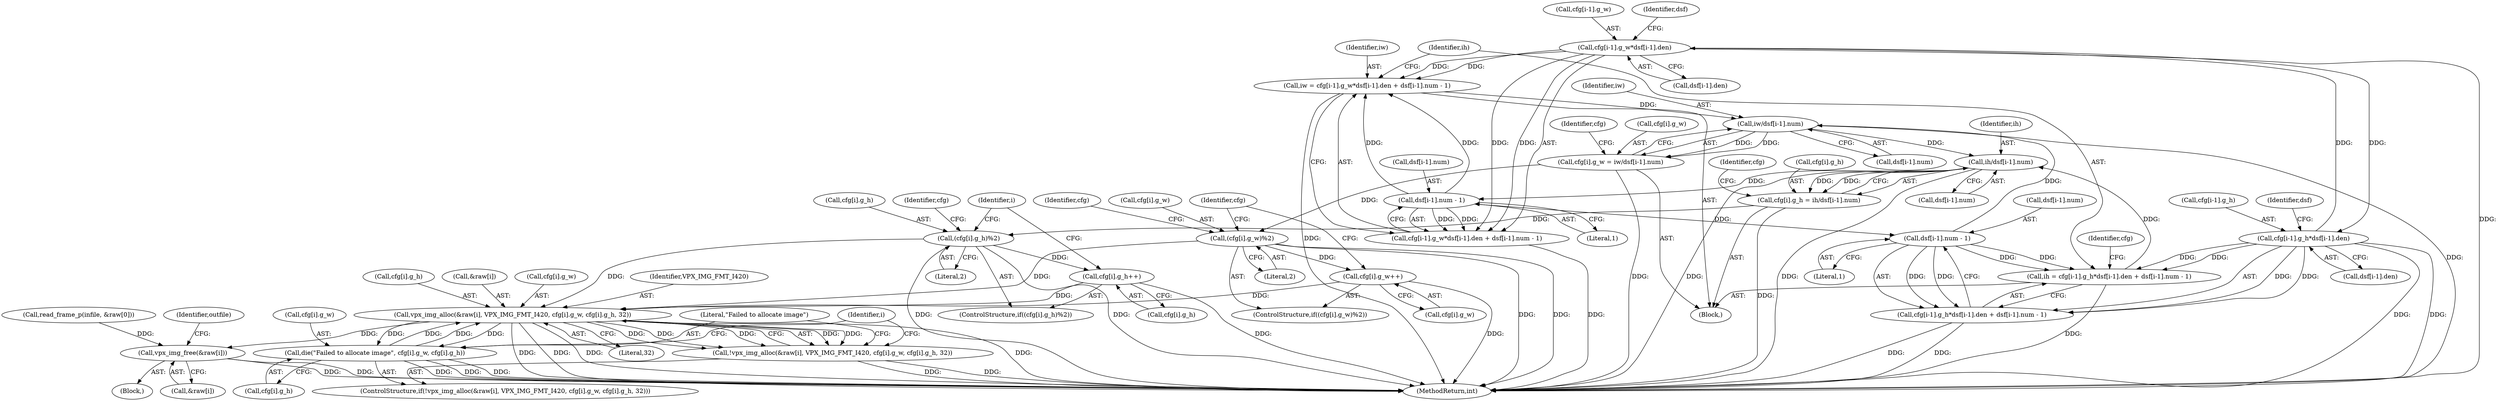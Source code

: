 digraph "0_Android_5a9753fca56f0eeb9f61e342b2fccffc364f9426_22@integer" {
"1000520" [label="(Call,iw = cfg[i-1].g_w*dsf[i-1].den + dsf[i-1].num - 1)"];
"1000523" [label="(Call,cfg[i-1].g_w*dsf[i-1].den)"];
"1000551" [label="(Call,cfg[i-1].g_h*dsf[i-1].den)"];
"1000538" [label="(Call,dsf[i-1].num - 1)"];
"1000596" [label="(Call,ih/dsf[i-1].num)"];
"1000548" [label="(Call,ih = cfg[i-1].g_h*dsf[i-1].den + dsf[i-1].num - 1)"];
"1000566" [label="(Call,dsf[i-1].num - 1)"];
"1000581" [label="(Call,iw/dsf[i-1].num)"];
"1000520" [label="(Call,iw = cfg[i-1].g_w*dsf[i-1].den + dsf[i-1].num - 1)"];
"1000575" [label="(Call,cfg[i].g_w = iw/dsf[i-1].num)"];
"1000606" [label="(Call,(cfg[i].g_w)%2)"];
"1000613" [label="(Call,cfg[i].g_w++)"];
"1000644" [label="(Call,vpx_img_alloc(&raw[i], VPX_IMG_FMT_I420, cfg[i].g_w, cfg[i].g_h, 32))"];
"1000643" [label="(Call,!vpx_img_alloc(&raw[i], VPX_IMG_FMT_I420, cfg[i].g_w, cfg[i].g_h, 32))"];
"1000661" [label="(Call,die(\"Failed to allocate image\", cfg[i].g_w, cfg[i].g_h))"];
"1001258" [label="(Call,vpx_img_free(&raw[i]))"];
"1000522" [label="(Call,cfg[i-1].g_w*dsf[i-1].den + dsf[i-1].num - 1)"];
"1000550" [label="(Call,cfg[i-1].g_h*dsf[i-1].den + dsf[i-1].num - 1)"];
"1000590" [label="(Call,cfg[i].g_h = ih/dsf[i-1].num)"];
"1000620" [label="(Call,(cfg[i].g_h)%2)"];
"1000627" [label="(Call,cfg[i].g_h++)"];
"1000551" [label="(Call,cfg[i-1].g_h*dsf[i-1].den)"];
"1000596" [label="(Call,ih/dsf[i-1].num)"];
"1000581" [label="(Call,iw/dsf[i-1].num)"];
"1000620" [label="(Call,(cfg[i].g_h)%2)"];
"1000539" [label="(Call,dsf[i-1].num)"];
"1000597" [label="(Identifier,ih)"];
"1000655" [label="(Call,cfg[i].g_h)"];
"1000662" [label="(Literal,\"Failed to allocate image\")"];
"1001259" [label="(Call,&raw[i])"];
"1000531" [label="(Call,dsf[i-1].den)"];
"1000518" [label="(Block,)"];
"1000598" [label="(Call,dsf[i-1].num)"];
"1000538" [label="(Call,dsf[i-1].num - 1)"];
"1000523" [label="(Call,cfg[i-1].g_w*dsf[i-1].den)"];
"1000644" [label="(Call,vpx_img_alloc(&raw[i], VPX_IMG_FMT_I420, cfg[i].g_w, cfg[i].g_h, 32))"];
"1000623" [label="(Identifier,cfg)"];
"1000550" [label="(Call,cfg[i-1].g_h*dsf[i-1].den + dsf[i-1].num - 1)"];
"1000645" [label="(Call,&raw[i])"];
"1000660" [label="(Literal,32)"];
"1000583" [label="(Call,dsf[i-1].num)"];
"1000549" [label="(Identifier,ih)"];
"1000616" [label="(Identifier,cfg)"];
"1000524" [label="(Call,cfg[i-1].g_w)"];
"1000569" [label="(Identifier,dsf)"];
"1000605" [label="(ControlStructure,if((cfg[i].g_w)%2))"];
"1000621" [label="(Call,cfg[i].g_h)"];
"1000612" [label="(Literal,2)"];
"1000541" [label="(Identifier,dsf)"];
"1000520" [label="(Call,iw = cfg[i-1].g_w*dsf[i-1].den + dsf[i-1].num - 1)"];
"1000552" [label="(Call,cfg[i-1].g_h)"];
"1000607" [label="(Call,cfg[i].g_w)"];
"1000582" [label="(Identifier,iw)"];
"1000522" [label="(Call,cfg[i-1].g_w*dsf[i-1].den + dsf[i-1].num - 1)"];
"1000578" [label="(Identifier,cfg)"];
"1000628" [label="(Call,cfg[i].g_h)"];
"1000574" [label="(Literal,1)"];
"1000606" [label="(Call,(cfg[i].g_w)%2)"];
"1000619" [label="(ControlStructure,if((cfg[i].g_h)%2))"];
"1001296" [label="(MethodReturn,int)"];
"1001194" [label="(Block,)"];
"1000642" [label="(ControlStructure,if(!vpx_img_alloc(&raw[i], VPX_IMG_FMT_I420, cfg[i].g_w, cfg[i].g_h, 32)))"];
"1000575" [label="(Call,cfg[i].g_w = iw/dsf[i-1].num)"];
"1000857" [label="(Call,read_frame_p(infile, &raw[0]))"];
"1000559" [label="(Call,dsf[i-1].den)"];
"1000650" [label="(Call,cfg[i].g_w)"];
"1000590" [label="(Call,cfg[i].g_h = ih/dsf[i-1].num)"];
"1000591" [label="(Call,cfg[i].g_h)"];
"1000630" [label="(Identifier,cfg)"];
"1000626" [label="(Literal,2)"];
"1000649" [label="(Identifier,VPX_IMG_FMT_I420)"];
"1000613" [label="(Call,cfg[i].g_w++)"];
"1000609" [label="(Identifier,cfg)"];
"1000641" [label="(Identifier,i)"];
"1000668" [label="(Call,cfg[i].g_h)"];
"1001266" [label="(Identifier,outfile)"];
"1001258" [label="(Call,vpx_img_free(&raw[i]))"];
"1000489" [label="(Identifier,i)"];
"1000548" [label="(Call,ih = cfg[i-1].g_h*dsf[i-1].den + dsf[i-1].num - 1)"];
"1000546" [label="(Literal,1)"];
"1000566" [label="(Call,dsf[i-1].num - 1)"];
"1000567" [label="(Call,dsf[i-1].num)"];
"1000576" [label="(Call,cfg[i].g_w)"];
"1000614" [label="(Call,cfg[i].g_w)"];
"1000643" [label="(Call,!vpx_img_alloc(&raw[i], VPX_IMG_FMT_I420, cfg[i].g_w, cfg[i].g_h, 32))"];
"1000663" [label="(Call,cfg[i].g_w)"];
"1000627" [label="(Call,cfg[i].g_h++)"];
"1000593" [label="(Identifier,cfg)"];
"1000661" [label="(Call,die(\"Failed to allocate image\", cfg[i].g_w, cfg[i].g_h))"];
"1000521" [label="(Identifier,iw)"];
"1000520" -> "1000518"  [label="AST: "];
"1000520" -> "1000522"  [label="CFG: "];
"1000521" -> "1000520"  [label="AST: "];
"1000522" -> "1000520"  [label="AST: "];
"1000549" -> "1000520"  [label="CFG: "];
"1000520" -> "1001296"  [label="DDG: "];
"1000523" -> "1000520"  [label="DDG: "];
"1000523" -> "1000520"  [label="DDG: "];
"1000538" -> "1000520"  [label="DDG: "];
"1000538" -> "1000520"  [label="DDG: "];
"1000520" -> "1000581"  [label="DDG: "];
"1000523" -> "1000522"  [label="AST: "];
"1000523" -> "1000531"  [label="CFG: "];
"1000524" -> "1000523"  [label="AST: "];
"1000531" -> "1000523"  [label="AST: "];
"1000541" -> "1000523"  [label="CFG: "];
"1000523" -> "1001296"  [label="DDG: "];
"1000523" -> "1000522"  [label="DDG: "];
"1000523" -> "1000522"  [label="DDG: "];
"1000551" -> "1000523"  [label="DDG: "];
"1000523" -> "1000551"  [label="DDG: "];
"1000551" -> "1000550"  [label="AST: "];
"1000551" -> "1000559"  [label="CFG: "];
"1000552" -> "1000551"  [label="AST: "];
"1000559" -> "1000551"  [label="AST: "];
"1000569" -> "1000551"  [label="CFG: "];
"1000551" -> "1001296"  [label="DDG: "];
"1000551" -> "1001296"  [label="DDG: "];
"1000551" -> "1000548"  [label="DDG: "];
"1000551" -> "1000548"  [label="DDG: "];
"1000551" -> "1000550"  [label="DDG: "];
"1000551" -> "1000550"  [label="DDG: "];
"1000538" -> "1000522"  [label="AST: "];
"1000538" -> "1000546"  [label="CFG: "];
"1000539" -> "1000538"  [label="AST: "];
"1000546" -> "1000538"  [label="AST: "];
"1000522" -> "1000538"  [label="CFG: "];
"1000538" -> "1000522"  [label="DDG: "];
"1000538" -> "1000522"  [label="DDG: "];
"1000596" -> "1000538"  [label="DDG: "];
"1000538" -> "1000566"  [label="DDG: "];
"1000596" -> "1000590"  [label="AST: "];
"1000596" -> "1000598"  [label="CFG: "];
"1000597" -> "1000596"  [label="AST: "];
"1000598" -> "1000596"  [label="AST: "];
"1000590" -> "1000596"  [label="CFG: "];
"1000596" -> "1001296"  [label="DDG: "];
"1000596" -> "1001296"  [label="DDG: "];
"1000596" -> "1000590"  [label="DDG: "];
"1000596" -> "1000590"  [label="DDG: "];
"1000548" -> "1000596"  [label="DDG: "];
"1000581" -> "1000596"  [label="DDG: "];
"1000548" -> "1000518"  [label="AST: "];
"1000548" -> "1000550"  [label="CFG: "];
"1000549" -> "1000548"  [label="AST: "];
"1000550" -> "1000548"  [label="AST: "];
"1000578" -> "1000548"  [label="CFG: "];
"1000548" -> "1001296"  [label="DDG: "];
"1000566" -> "1000548"  [label="DDG: "];
"1000566" -> "1000548"  [label="DDG: "];
"1000566" -> "1000550"  [label="AST: "];
"1000566" -> "1000574"  [label="CFG: "];
"1000567" -> "1000566"  [label="AST: "];
"1000574" -> "1000566"  [label="AST: "];
"1000550" -> "1000566"  [label="CFG: "];
"1000566" -> "1000550"  [label="DDG: "];
"1000566" -> "1000550"  [label="DDG: "];
"1000566" -> "1000581"  [label="DDG: "];
"1000581" -> "1000575"  [label="AST: "];
"1000581" -> "1000583"  [label="CFG: "];
"1000582" -> "1000581"  [label="AST: "];
"1000583" -> "1000581"  [label="AST: "];
"1000575" -> "1000581"  [label="CFG: "];
"1000581" -> "1001296"  [label="DDG: "];
"1000581" -> "1000575"  [label="DDG: "];
"1000581" -> "1000575"  [label="DDG: "];
"1000575" -> "1000518"  [label="AST: "];
"1000576" -> "1000575"  [label="AST: "];
"1000593" -> "1000575"  [label="CFG: "];
"1000575" -> "1001296"  [label="DDG: "];
"1000575" -> "1000606"  [label="DDG: "];
"1000606" -> "1000605"  [label="AST: "];
"1000606" -> "1000612"  [label="CFG: "];
"1000607" -> "1000606"  [label="AST: "];
"1000612" -> "1000606"  [label="AST: "];
"1000616" -> "1000606"  [label="CFG: "];
"1000623" -> "1000606"  [label="CFG: "];
"1000606" -> "1001296"  [label="DDG: "];
"1000606" -> "1001296"  [label="DDG: "];
"1000606" -> "1000613"  [label="DDG: "];
"1000606" -> "1000644"  [label="DDG: "];
"1000613" -> "1000605"  [label="AST: "];
"1000613" -> "1000614"  [label="CFG: "];
"1000614" -> "1000613"  [label="AST: "];
"1000623" -> "1000613"  [label="CFG: "];
"1000613" -> "1001296"  [label="DDG: "];
"1000613" -> "1000644"  [label="DDG: "];
"1000644" -> "1000643"  [label="AST: "];
"1000644" -> "1000660"  [label="CFG: "];
"1000645" -> "1000644"  [label="AST: "];
"1000649" -> "1000644"  [label="AST: "];
"1000650" -> "1000644"  [label="AST: "];
"1000655" -> "1000644"  [label="AST: "];
"1000660" -> "1000644"  [label="AST: "];
"1000643" -> "1000644"  [label="CFG: "];
"1000644" -> "1001296"  [label="DDG: "];
"1000644" -> "1001296"  [label="DDG: "];
"1000644" -> "1001296"  [label="DDG: "];
"1000644" -> "1001296"  [label="DDG: "];
"1000644" -> "1000643"  [label="DDG: "];
"1000644" -> "1000643"  [label="DDG: "];
"1000644" -> "1000643"  [label="DDG: "];
"1000644" -> "1000643"  [label="DDG: "];
"1000644" -> "1000643"  [label="DDG: "];
"1000661" -> "1000644"  [label="DDG: "];
"1000661" -> "1000644"  [label="DDG: "];
"1000620" -> "1000644"  [label="DDG: "];
"1000627" -> "1000644"  [label="DDG: "];
"1000644" -> "1000661"  [label="DDG: "];
"1000644" -> "1000661"  [label="DDG: "];
"1000644" -> "1001258"  [label="DDG: "];
"1000643" -> "1000642"  [label="AST: "];
"1000662" -> "1000643"  [label="CFG: "];
"1000641" -> "1000643"  [label="CFG: "];
"1000643" -> "1001296"  [label="DDG: "];
"1000643" -> "1001296"  [label="DDG: "];
"1000661" -> "1000642"  [label="AST: "];
"1000661" -> "1000668"  [label="CFG: "];
"1000662" -> "1000661"  [label="AST: "];
"1000663" -> "1000661"  [label="AST: "];
"1000668" -> "1000661"  [label="AST: "];
"1000641" -> "1000661"  [label="CFG: "];
"1000661" -> "1001296"  [label="DDG: "];
"1000661" -> "1001296"  [label="DDG: "];
"1000661" -> "1001296"  [label="DDG: "];
"1001258" -> "1001194"  [label="AST: "];
"1001258" -> "1001259"  [label="CFG: "];
"1001259" -> "1001258"  [label="AST: "];
"1001266" -> "1001258"  [label="CFG: "];
"1001258" -> "1001296"  [label="DDG: "];
"1001258" -> "1001296"  [label="DDG: "];
"1000857" -> "1001258"  [label="DDG: "];
"1000522" -> "1001296"  [label="DDG: "];
"1000550" -> "1001296"  [label="DDG: "];
"1000550" -> "1001296"  [label="DDG: "];
"1000590" -> "1000518"  [label="AST: "];
"1000591" -> "1000590"  [label="AST: "];
"1000609" -> "1000590"  [label="CFG: "];
"1000590" -> "1001296"  [label="DDG: "];
"1000590" -> "1000620"  [label="DDG: "];
"1000620" -> "1000619"  [label="AST: "];
"1000620" -> "1000626"  [label="CFG: "];
"1000621" -> "1000620"  [label="AST: "];
"1000626" -> "1000620"  [label="AST: "];
"1000630" -> "1000620"  [label="CFG: "];
"1000489" -> "1000620"  [label="CFG: "];
"1000620" -> "1001296"  [label="DDG: "];
"1000620" -> "1001296"  [label="DDG: "];
"1000620" -> "1000627"  [label="DDG: "];
"1000627" -> "1000619"  [label="AST: "];
"1000627" -> "1000628"  [label="CFG: "];
"1000628" -> "1000627"  [label="AST: "];
"1000489" -> "1000627"  [label="CFG: "];
"1000627" -> "1001296"  [label="DDG: "];
}
